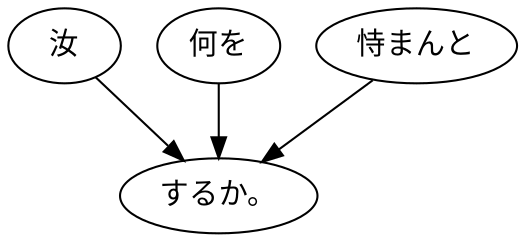 digraph graph5793 {
	node0 [label="汝"];
	node1 [label="何を"];
	node2 [label="恃まんと"];
	node3 [label="するか。"];
	node0 -> node3;
	node1 -> node3;
	node2 -> node3;
}
